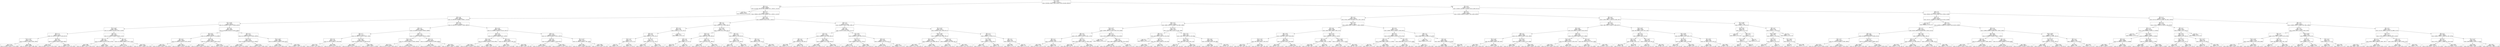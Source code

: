 digraph Tree {
node [shape=box] ;
0 [label="X[7] <= 195.5\ngini = 0.767\nsamples = 11104783\nvalue = [3319294, 5198211, 2000, 5143315, 28736, 1814246, 2063347]"] ;
1 [label="X[8] <= 1.5\ngini = 0.769\nsamples = 6360609\nvalue = [2275620, 2997052, 1923, 2628800, 16711, 1002351, 1141225]"] ;
0 -> 1 [labeldistance=2.5, labelangle=45, headlabel="True"] ;
2 [label="gini = 0.0\nsamples = 828692\nvalue = [1311578, 0, 0, 0, 0, 0, 0]"] ;
1 -> 2 ;
3 [label="X[8] <= 2.5\ngini = 0.75\nsamples = 5531917\nvalue = [964042, 2997052, 1923, 2628800, 16711, 1002351, 1141225]"] ;
1 -> 3 ;
4 [label="X[4] <= 4.5\ngini = 0.698\nsamples = 4897654\nvalue = [0, 2997052, 0, 2628800, 0, 980811, 1141225]"] ;
3 -> 4 ;
5 [label="X[7] <= 120.5\ngini = 0.678\nsamples = 1668206\nvalue = [0, 1164349, 0, 798201, 0, 230264, 445252]"] ;
4 -> 5 ;
6 [label="X[2] <= 124.5\ngini = 0.663\nsamples = 748795\nvalue = [0, 562961, 0, 324729, 0, 95031, 201285]"] ;
5 -> 6 ;
7 [label="X[5] <= 1.5\ngini = 0.713\nsamples = 255511\nvalue = [0, 131670, 0, 139867, 0, 42183, 90175]"] ;
6 -> 7 ;
8 [label="X[10] <= 230.5\ngini = 0.723\nsamples = 141890\nvalue = [0, 63241, 0, 75834, 0, 25601, 59553]"] ;
7 -> 8 ;
9 [label="gini = 0.725\nsamples = 107052\nvalue = [0, 39918, 0, 56030, 0, 21513, 51668]"] ;
8 -> 9 ;
10 [label="gini = 0.666\nsamples = 34838\nvalue = [0, 23323, 0, 19804, 0, 4088, 7885]"] ;
8 -> 10 ;
11 [label="X[0] <= 0.5\ngini = 0.69\nsamples = 113621\nvalue = [0, 68429, 0, 64033, 0, 16582, 30622]"] ;
7 -> 11 ;
12 [label="gini = 0.73\nsamples = 62089\nvalue = [0, 24480, 0, 32515, 0, 13709, 27240]"] ;
11 -> 12 ;
13 [label="gini = 0.559\nsamples = 51532\nvalue = [0, 43949, 0, 31518, 0, 2873, 3382]"] ;
11 -> 13 ;
14 [label="X[4] <= 2.5\ngini = 0.613\nsamples = 493284\nvalue = [0, 431291, 0, 184862, 0, 52848, 111110]"] ;
6 -> 14 ;
15 [label="X[9] <= 2.5\ngini = 0.547\nsamples = 269213\nvalue = [0, 266243, 0, 95770, 0, 28101, 35734]"] ;
14 -> 15 ;
16 [label="gini = 0.566\nsamples = 146610\nvalue = [0, 139647, 0, 55311, 0, 28101, 9274]"] ;
15 -> 16 ;
17 [label="gini = 0.51\nsamples = 122603\nvalue = [0, 126596, 0, 40459, 0, 0, 26460]"] ;
15 -> 17 ;
18 [label="X[0] <= 0.5\ngini = 0.67\nsamples = 224071\nvalue = [0, 165048, 0, 89092, 0, 24747, 75376]"] ;
14 -> 18 ;
19 [label="gini = 0.717\nsamples = 117260\nvalue = [0, 51021, 0, 44428, 0, 21536, 68627]"] ;
18 -> 19 ;
20 [label="gini = 0.471\nsamples = 106811\nvalue = [0, 114027, 0, 44664, 0, 3211, 6749]"] ;
18 -> 20 ;
21 [label="X[4] <= 2.5\ngini = 0.686\nsamples = 919411\nvalue = [0, 601388, 0, 473472, 0, 135233, 243967]"] ;
5 -> 21 ;
22 [label="X[3] <= 67.5\ngini = 0.663\nsamples = 453399\nvalue = [0, 328788, 0, 229357, 0, 71714, 86997]"] ;
21 -> 22 ;
23 [label="X[0] <= 0.5\ngini = 0.633\nsamples = 228204\nvalue = [0, 185050, 0, 104725, 0, 31672, 39576]"] ;
22 -> 23 ;
24 [label="gini = 0.74\nsamples = 86046\nvalue = [0, 36358, 0, 43959, 0, 26013, 29912]"] ;
23 -> 24 ;
25 [label="gini = 0.487\nsamples = 142158\nvalue = [0, 148692, 0, 60766, 0, 5659, 9664]"] ;
23 -> 25 ;
26 [label="X[0] <= 0.5\ngini = 0.684\nsamples = 225195\nvalue = [0, 143738, 0, 124632, 0, 40042, 47421]"] ;
22 -> 26 ;
27 [label="gini = 0.723\nsamples = 105039\nvalue = [0, 30506, 0, 64486, 0, 32443, 38452]"] ;
26 -> 27 ;
28 [label="gini = 0.541\nsamples = 120156\nvalue = [0, 113232, 0, 60146, 0, 7599, 8969]"] ;
26 -> 28 ;
29 [label="X[0] <= 0.5\ngini = 0.701\nsamples = 466012\nvalue = [0, 272600, 0, 244115, 0, 63519, 156970]"] ;
21 -> 29 ;
30 [label="X[10] <= 94.5\ngini = 0.724\nsamples = 256329\nvalue = [0, 88921, 0, 129476, 0, 53179, 133803]"] ;
29 -> 30 ;
31 [label="gini = 0.723\nsamples = 130932\nvalue = [0, 40069, 0, 74940, 0, 31531, 60638]"] ;
30 -> 31 ;
32 [label="gini = 0.715\nsamples = 125397\nvalue = [0, 48852, 0, 54536, 0, 21648, 73165]"] ;
30 -> 32 ;
33 [label="X[10] <= 230.5\ngini = 0.568\nsamples = 209683\nvalue = [0, 183679, 0, 114639, 0, 10340, 23167]"] ;
29 -> 33 ;
34 [label="gini = 0.585\nsamples = 170987\nvalue = [0, 143143, 0, 97024, 0, 9468, 21124]"] ;
33 -> 34 ;
35 [label="gini = 0.475\nsamples = 38696\nvalue = [0, 40536, 0, 17615, 0, 872, 2043]"] ;
33 -> 35 ;
36 [label="X[0] <= 0.5\ngini = 0.703\nsamples = 3229448\nvalue = [0, 1832703, 0, 1830599, 0, 750547, 695973]"] ;
4 -> 36 ;
37 [label="X[6] <= 2.5\ngini = 0.734\nsamples = 1599033\nvalue = [0, 491903, 0, 902360, 0, 589329, 546860]"] ;
36 -> 37 ;
38 [label="X[4] <= 7.5\ngini = 0.71\nsamples = 189758\nvalue = [0, 79892, 0, 116141, 0, 31805, 72280]"] ;
37 -> 38 ;
39 [label="X[4] <= 5.5\ngini = 0.726\nsamples = 33072\nvalue = [0, 10157, 0, 16924, 0, 17239, 8104]"] ;
38 -> 39 ;
40 [label="gini = 0.742\nsamples = 13917\nvalue = [0, 5135, 0, 7165, 0, 4899, 4777]"] ;
39 -> 40 ;
41 [label="gini = 0.694\nsamples = 19155\nvalue = [0, 5022, 0, 9759, 0, 12340, 3327]"] ;
39 -> 41 ;
42 [label="X[10] <= 230.5\ngini = 0.69\nsamples = 156686\nvalue = [0, 69735, 0, 99217, 0, 14566, 64176]"] ;
38 -> 42 ;
43 [label="gini = 0.695\nsamples = 87892\nvalue = [0, 25598, 0, 57601, 0, 14566, 41137]"] ;
42 -> 43 ;
44 [label="gini = 0.644\nsamples = 68794\nvalue = [0, 44137, 0, 41616, 0, 0, 23039]"] ;
42 -> 44 ;
45 [label="X[4] <= 7.5\ngini = 0.734\nsamples = 1409275\nvalue = [0, 412011, 0, 786219, 0, 557524, 474580]"] ;
37 -> 45 ;
46 [label="X[10] <= 28.5\ngini = 0.734\nsamples = 415160\nvalue = [0, 115524, 0, 220641, 0, 135429, 186188]"] ;
45 -> 46 ;
47 [label="gini = 0.717\nsamples = 68099\nvalue = [0, 10272, 0, 32450, 0, 29973, 35417]"] ;
46 -> 47 ;
48 [label="gini = 0.734\nsamples = 347061\nvalue = [0, 105252, 0, 188191, 0, 105456, 150771]"] ;
46 -> 48 ;
49 [label="X[9] <= 2.5\ngini = 0.729\nsamples = 994115\nvalue = [0, 296487, 0, 565578, 0, 422095, 288392]"] ;
45 -> 49 ;
50 [label="gini = 0.703\nsamples = 769876\nvalue = [0, 240124, 0, 436711, 0, 422095, 118494]"] ;
49 -> 50 ;
51 [label="gini = 0.614\nsamples = 224239\nvalue = [0, 56363, 0, 128867, 0, 0, 169898]"] ;
49 -> 51 ;
52 [label="X[3] <= 57.5\ngini = 0.593\nsamples = 1630415\nvalue = [0, 1340800, 0, 928239, 0, 161218, 149113]"] ;
36 -> 52 ;
53 [label="X[0] <= 2.5\ngini = 0.543\nsamples = 601960\nvalue = [0, 561205, 0, 308846, 0, 41517, 40376]"] ;
52 -> 53 ;
54 [label="X[6] <= 47.0\ngini = 0.539\nsamples = 573165\nvalue = [0, 541944, 0, 285490, 0, 39748, 39061]"] ;
53 -> 54 ;
55 [label="gini = 0.542\nsamples = 562956\nvalue = [0, 528651, 0, 283454, 0, 39524, 38534]"] ;
54 -> 55 ;
56 [label="gini = 0.299\nsamples = 10209\nvalue = [0, 13293, 0, 2036, 0, 224, 527]"] ;
54 -> 56 ;
57 [label="X[6] <= 4.5\ngini = 0.559\nsamples = 28795\nvalue = [0, 19261, 0, 23356, 0, 1769, 1315]"] ;
53 -> 57 ;
58 [label="gini = 0.503\nsamples = 19192\nvalue = [0, 8430, 0, 19731, 0, 1479, 889]"] ;
57 -> 58 ;
59 [label="gini = 0.432\nsamples = 9603\nvalue = [0, 10831, 0, 3625, 0, 290, 426]"] ;
57 -> 59 ;
60 [label="X[0] <= 1.5\ngini = 0.616\nsamples = 1028455\nvalue = [0, 779595, 0, 619393, 0, 119701, 108737]"] ;
52 -> 60 ;
61 [label="X[5] <= 0.5\ngini = 0.625\nsamples = 893277\nvalue = [0, 643585, 0, 558893, 0, 112634, 98737]"] ;
60 -> 61 ;
62 [label="gini = 0.65\nsamples = 108944\nvalue = [0, 43192, 0, 87626, 0, 19162, 22580]"] ;
61 -> 62 ;
63 [label="gini = 0.612\nsamples = 784333\nvalue = [0, 600393, 0, 471267, 0, 93472, 76157]"] ;
61 -> 63 ;
64 [label="X[2] <= 132.5\ngini = 0.511\nsamples = 135178\nvalue = [0, 136010, 0, 60500, 0, 7067, 10000]"] ;
60 -> 64 ;
65 [label="gini = 0.536\nsamples = 115318\nvalue = [0, 110297, 0, 55689, 0, 6656, 9526]"] ;
64 -> 65 ;
66 [label="gini = 0.306\nsamples = 19860\nvalue = [0, 25713, 0, 4811, 0, 411, 474]"] ;
64 -> 66 ;
67 [label="X[10] <= 6.5\ngini = 0.078\nsamples = 634263\nvalue = [964042, 0, 1923, 0, 16711, 21540, 0]"] ;
3 -> 67 ;
68 [label="X[9] <= 1.5\ngini = 0.26\nsamples = 18918\nvalue = [25597, 0, 67, 0, 1850, 2449, 0]"] ;
67 -> 68 ;
69 [label="X[8] <= 4.5\ngini = 0.159\nsamples = 7827\nvalue = [11261, 0, 3, 0, 791, 255, 0]"] ;
68 -> 69 ;
70 [label="X[6] <= 9.0\ngini = 0.331\nsamples = 3414\nvalue = [4263, 0, 3, 0, 791, 255, 0]"] ;
69 -> 70 ;
71 [label="X[4] <= 10.5\ngini = 0.137\nsamples = 1143\nvalue = [1632, 0, 3, 0, 0, 127, 0]"] ;
70 -> 71 ;
72 [label="gini = 0.1\nsamples = 859\nvalue = [1256, 0, 3, 0, 0, 67, 0]"] ;
71 -> 72 ;
73 [label="gini = 0.237\nsamples = 284\nvalue = [376, 0, 0, 0, 0, 60, 0]"] ;
71 -> 73 ;
74 [label="X[7] <= 32.0\ngini = 0.4\nsamples = 2271\nvalue = [2631, 0, 0, 0, 791, 128, 0]"] ;
70 -> 74 ;
75 [label="gini = 0.473\nsamples = 1031\nvalue = [1068, 0, 0, 0, 513, 52, 0]"] ;
74 -> 75 ;
76 [label="gini = 0.313\nsamples = 1240\nvalue = [1563, 0, 0, 0, 278, 76, 0]"] ;
74 -> 76 ;
77 [label="gini = 0.0\nsamples = 4413\nvalue = [6998, 0, 0, 0, 0, 0, 0]"] ;
69 -> 77 ;
78 [label="X[7] <= 100.5\ngini = 0.321\nsamples = 11091\nvalue = [14336, 0, 64, 0, 1059, 2194, 0]"] ;
68 -> 78 ;
79 [label="X[10] <= 4.5\ngini = 0.535\nsamples = 4869\nvalue = [4838, 0, 64, 0, 919, 1936, 0]"] ;
78 -> 79 ;
80 [label="X[8] <= 4.0\ngini = 0.142\nsamples = 720\nvalue = [1068, 0, 0, 0, 2, 87, 0]"] ;
79 -> 80 ;
81 [label="gini = 0.215\nsamples = 457\nvalue = [639, 0, 0, 0, 2, 87, 0]"] ;
80 -> 81 ;
82 [label="gini = 0.0\nsamples = 263\nvalue = [429, 0, 0, 0, 0, 0, 0]"] ;
80 -> 82 ;
83 [label="X[4] <= 7.5\ngini = 0.576\nsamples = 4149\nvalue = [3770, 0, 64, 0, 917, 1849, 0]"] ;
79 -> 83 ;
84 [label="gini = 0.541\nsamples = 2278\nvalue = [2240, 0, 30, 0, 441, 922, 0]"] ;
83 -> 84 ;
85 [label="gini = 0.611\nsamples = 1871\nvalue = [1530, 0, 34, 0, 476, 927, 0]"] ;
83 -> 85 ;
86 [label="X[4] <= 5.5\ngini = 0.078\nsamples = 6222\nvalue = [9498, 0, 0, 0, 140, 258, 0]"] ;
78 -> 86 ;
87 [label="X[1] <= 2.5\ngini = 0.113\nsamples = 2336\nvalue = [3473, 0, 0, 0, 73, 146, 0]"] ;
86 -> 87 ;
88 [label="gini = 0.118\nsamples = 2210\nvalue = [3267, 0, 0, 0, 69, 146, 0]"] ;
87 -> 88 ;
89 [label="gini = 0.037\nsamples = 126\nvalue = [206, 0, 0, 0, 4, 0, 0]"] ;
87 -> 89 ;
90 [label="X[5] <= 1.5\ngini = 0.056\nsamples = 3886\nvalue = [6025, 0, 0, 0, 67, 112, 0]"] ;
86 -> 90 ;
91 [label="gini = 0.066\nsamples = 2271\nvalue = [3470, 0, 0, 0, 28, 94, 0]"] ;
90 -> 91 ;
92 [label="gini = 0.043\nsamples = 1615\nvalue = [2555, 0, 0, 0, 39, 18, 0]"] ;
90 -> 92 ;
93 [label="X[5] <= 1.5\ngini = 0.072\nsamples = 615345\nvalue = [938445, 0, 1856, 0, 14861, 19091, 0]"] ;
67 -> 93 ;
94 [label="X[9] <= 2.5\ngini = 0.087\nsamples = 287635\nvalue = [435127, 0, 1462, 0, 6305, 12712, 0]"] ;
93 -> 94 ;
95 [label="X[7] <= 0.5\ngini = 0.102\nsamples = 139320\nvalue = [208923, 0, 263, 0, 5823, 5642, 0]"] ;
94 -> 95 ;
96 [label="X[8] <= 3.5\ngini = 0.462\nsamples = 2016\nvalue = [2243, 0, 6, 0, 455, 484, 0]"] ;
95 -> 96 ;
97 [label="gini = 0.093\nsamples = 857\nvalue = [1316, 0, 0, 0, 10, 57, 0]"] ;
96 -> 97 ;
98 [label="gini = 0.619\nsamples = 1159\nvalue = [927, 0, 6, 0, 445, 427, 0]"] ;
96 -> 98 ;
99 [label="X[2] <= 137.5\ngini = 0.096\nsamples = 137304\nvalue = [206680, 0, 257, 0, 5368, 5158, 0]"] ;
95 -> 99 ;
100 [label="gini = 0.088\nsamples = 133443\nvalue = [201610, 0, 257, 0, 4632, 4775, 0]"] ;
99 -> 100 ;
101 [label="gini = 0.311\nsamples = 3861\nvalue = [5070, 0, 0, 0, 736, 383, 0]"] ;
99 -> 101 ;
102 [label="X[7] <= 85.5\ngini = 0.072\nsamples = 148315\nvalue = [226204, 0, 1199, 0, 482, 7070, 0]"] ;
94 -> 102 ;
103 [label="X[10] <= 217.5\ngini = 0.12\nsamples = 40202\nvalue = [59944, 0, 1046, 0, 227, 2758, 0]"] ;
102 -> 103 ;
104 [label="gini = 0.179\nsamples = 21340\nvalue = [30559, 0, 823, 0, 189, 2261, 0]"] ;
103 -> 104 ;
105 [label="gini = 0.049\nsamples = 18862\nvalue = [29385, 0, 223, 0, 38, 497, 0]"] ;
103 -> 105 ;
106 [label="X[8] <= 4.5\ngini = 0.054\nsamples = 108113\nvalue = [166260, 0, 153, 0, 255, 4312, 0]"] ;
102 -> 106 ;
107 [label="gini = 0.137\nsamples = 40814\nvalue = [59775, 0, 153, 0, 255, 4312, 0]"] ;
106 -> 107 ;
108 [label="gini = 0.0\nsamples = 67299\nvalue = [106485, 0, 0, 0, 0, 0, 0]"] ;
106 -> 108 ;
109 [label="X[2] <= 137.5\ngini = 0.058\nsamples = 327710\nvalue = [503318, 0, 394, 0, 8556, 6379, 0]"] ;
93 -> 109 ;
110 [label="X[10] <= 139.5\ngini = 0.054\nsamples = 317999\nvalue = [489353, 0, 393, 0, 7600, 5852, 0]"] ;
109 -> 110 ;
111 [label="X[6] <= 42.0\ngini = 0.078\nsamples = 135960\nvalue = [206659, 0, 235, 0, 4966, 3505, 0]"] ;
110 -> 111 ;
112 [label="gini = 0.062\nsamples = 123355\nvalue = [189217, 0, 223, 0, 3305, 2687, 0]"] ;
111 -> 112 ;
113 [label="gini = 0.226\nsamples = 12605\nvalue = [17442, 0, 12, 0, 1661, 818, 0]"] ;
111 -> 113 ;
114 [label="X[7] <= 0.5\ngini = 0.035\nsamples = 182039\nvalue = [282694, 0, 158, 0, 2634, 2347, 0]"] ;
110 -> 114 ;
115 [label="gini = 0.257\nsamples = 2297\nvalue = [3152, 0, 0, 0, 414, 124, 0]"] ;
114 -> 115 ;
116 [label="gini = 0.032\nsamples = 179742\nvalue = [279542, 0, 158, 0, 2220, 2223, 0]"] ;
114 -> 116 ;
117 [label="X[5] <= 2.5\ngini = 0.178\nsamples = 9711\nvalue = [13965, 0, 1, 0, 956, 527, 0]"] ;
109 -> 117 ;
118 [label="X[7] <= 180.5\ngini = 0.184\nsamples = 8763\nvalue = [12526, 0, 1, 0, 956, 430, 0]"] ;
117 -> 118 ;
119 [label="gini = 0.16\nsamples = 7971\nvalue = [11597, 0, 1, 0, 689, 393, 0]"] ;
118 -> 119 ;
120 [label="gini = 0.385\nsamples = 792\nvalue = [929, 0, 0, 0, 267, 37, 0]"] ;
118 -> 120 ;
121 [label="X[8] <= 4.5\ngini = 0.118\nsamples = 948\nvalue = [1439, 0, 0, 0, 0, 97, 0]"] ;
117 -> 121 ;
122 [label="gini = 0.299\nsamples = 336\nvalue = [432, 0, 0, 0, 0, 97, 0]"] ;
121 -> 122 ;
123 [label="gini = 0.0\nsamples = 612\nvalue = [1007, 0, 0, 0, 0, 0, 0]"] ;
121 -> 123 ;
124 [label="X[5] <= 0.5\ngini = 0.756\nsamples = 4744174\nvalue = [1043674, 2201159, 77, 2514515, 12025, 811895, 922122]"] ;
0 -> 124 [labeldistance=2.5, labelangle=-45, headlabel="False"] ;
125 [label="X[0] <= 0.5\ngini = 0.753\nsamples = 638949\nvalue = [109350, 169448, 29, 389935, 1798, 141369, 199553]"] ;
124 -> 125 ;
126 [label="X[9] <= 2.5\ngini = 0.767\nsamples = 460626\nvalue = [97441, 98597, 28, 256122, 1759, 115427, 160176]"] ;
125 -> 126 ;
127 [label="X[4] <= 11.5\ngini = 0.754\nsamples = 262485\nvalue = [48615, 59105, 14, 156484, 1748, 95987, 53990]"] ;
126 -> 127 ;
128 [label="X[10] <= 28.5\ngini = 0.75\nsamples = 236415\nvalue = [42880, 53903, 14, 141257, 1695, 92729, 42008]"] ;
127 -> 128 ;
129 [label="X[9] <= 0.5\ngini = 0.742\nsamples = 34306\nvalue = [3761, 3840, 5, 17162, 215, 16611, 12753]"] ;
128 -> 129 ;
130 [label="X[8] <= 2.5\ngini = 0.592\nsamples = 8434\nvalue = [1256, 792, 5, 3724, 0, 73, 7573]"] ;
129 -> 130 ;
131 [label="gini = 0.529\nsamples = 7750\nvalue = [270, 792, 0, 3724, 0, 0, 7573]"] ;
130 -> 131 ;
132 [label="gini = 0.137\nsamples = 684\nvalue = [986, 0, 5, 0, 0, 73, 0]"] ;
130 -> 132 ;
133 [label="X[4] <= 7.5\ngini = 0.704\nsamples = 25872\nvalue = [2505, 3048, 0, 13438, 215, 16538, 5180]"] ;
129 -> 133 ;
134 [label="gini = 0.738\nsamples = 8939\nvalue = [906, 1096, 0, 4522, 111, 2815, 4714]"] ;
133 -> 134 ;
135 [label="gini = 0.617\nsamples = 16933\nvalue = [1599, 1952, 0, 8916, 104, 13723, 466]"] ;
133 -> 135 ;
136 [label="X[8] <= 1.5\ngini = 0.745\nsamples = 202109\nvalue = [39119, 50063, 9, 124095, 1480, 76118, 29255]"] ;
128 -> 136 ;
137 [label="gini = 0.0\nsamples = 19109\nvalue = [30166, 0, 0, 0, 0, 0, 0]"] ;
136 -> 137 ;
138 [label="X[8] <= 4.5\ngini = 0.707\nsamples = 183000\nvalue = [8953, 50063, 9, 124095, 1480, 76118, 29255]"] ;
136 -> 138 ;
139 [label="gini = 0.691\nsamples = 177879\nvalue = [798, 50063, 9, 124095, 1480, 76118, 29255]"] ;
138 -> 139 ;
140 [label="gini = 0.0\nsamples = 5121\nvalue = [8155, 0, 0, 0, 0, 0, 0]"] ;
138 -> 140 ;
141 [label="X[2] <= 130.5\ngini = 0.74\nsamples = 26070\nvalue = [5735, 5202, 0, 15227, 53, 3258, 11982]"] ;
127 -> 141 ;
142 [label="X[8] <= 1.5\ngini = 0.744\nsamples = 17457\nvalue = [4074, 4100, 0, 10623, 20, 2130, 6748]"] ;
141 -> 142 ;
143 [label="gini = 0.0\nsamples = 2002\nvalue = [3147, 0, 0, 0, 0, 0, 0]"] ;
142 -> 143 ;
144 [label="X[8] <= 2.5\ngini = 0.7\nsamples = 15455\nvalue = [927, 4100, 0, 10623, 20, 2130, 6748]"] ;
142 -> 144 ;
145 [label="gini = 0.676\nsamples = 14826\nvalue = [0, 4100, 0, 10623, 0, 2075, 6748]"] ;
144 -> 145 ;
146 [label="gini = 0.141\nsamples = 629\nvalue = [927, 0, 0, 0, 20, 55, 0]"] ;
144 -> 146 ;
147 [label="X[3] <= 74.5\ngini = 0.716\nsamples = 8613\nvalue = [1661, 1102, 0, 4604, 33, 1128, 5234]"] ;
141 -> 147 ;
148 [label="X[7] <= 212.5\ngini = 0.762\nsamples = 3407\nvalue = [899, 733, 0, 1984, 24, 635, 1154]"] ;
147 -> 148 ;
149 [label="gini = 0.79\nsamples = 719\nvalue = [230, 185, 0, 330, 1, 186, 250]"] ;
148 -> 149 ;
150 [label="gini = 0.75\nsamples = 2688\nvalue = [669, 548, 0, 1654, 23, 449, 904]"] ;
148 -> 150 ;
151 [label="X[6] <= 32.5\ngini = 0.648\nsamples = 5206\nvalue = [762, 369, 0, 2620, 9, 493, 4080]"] ;
147 -> 151 ;
152 [label="gini = 0.621\nsamples = 4888\nvalue = [739, 334, 0, 2439, 4, 248, 4072]"] ;
151 -> 152 ;
153 [label="gini = 0.617\nsamples = 318\nvalue = [23, 35, 0, 181, 5, 245, 8]"] ;
151 -> 153 ;
154 [label="X[10] <= 29.5\ngini = 0.74\nsamples = 198141\nvalue = [48826, 39492, 14, 99638, 11, 19440, 106186]"] ;
126 -> 154 ;
155 [label="X[4] <= 6.5\ngini = 0.649\nsamples = 25386\nvalue = [4830, 1618, 0, 8998, 5, 3590, 21174]"] ;
154 -> 155 ;
156 [label="X[6] <= 30.5\ngini = 0.729\nsamples = 10510\nvalue = [1830, 691, 0, 4026, 5, 3582, 6501]"] ;
155 -> 156 ;
157 [label="X[10] <= 16.5\ngini = 0.738\nsamples = 5197\nvalue = [952, 595, 0, 2982, 5, 1238, 2472]"] ;
156 -> 157 ;
158 [label="gini = 0.755\nsamples = 2859\nvalue = [631, 293, 0, 1493, 4, 850, 1279]"] ;
157 -> 158 ;
159 [label="gini = 0.708\nsamples = 2338\nvalue = [321, 302, 0, 1489, 1, 388, 1193]"] ;
157 -> 159 ;
160 [label="X[4] <= 4.5\ngini = 0.665\nsamples = 5313\nvalue = [878, 96, 0, 1044, 0, 2344, 4029]"] ;
156 -> 160 ;
161 [label="gini = 0.363\nsamples = 2231\nvalue = [345, 31, 0, 384, 0, 0, 2767]"] ;
160 -> 161 ;
162 [label="gini = 0.67\nsamples = 3082\nvalue = [533, 65, 0, 660, 0, 2344, 1262]"] ;
160 -> 162 ;
163 [label="X[10] <= 23.5\ngini = 0.551\nsamples = 14876\nvalue = [3000, 927, 0, 4972, 0, 8, 14673]"] ;
155 -> 163 ;
164 [label="X[8] <= 2.5\ngini = 0.644\nsamples = 7021\nvalue = [1272, 900, 0, 3601, 0, 5, 5390]"] ;
163 -> 164 ;
165 [label="gini = 0.592\nsamples = 6437\nvalue = [372, 900, 0, 3601, 0, 0, 5390]"] ;
164 -> 165 ;
166 [label="gini = 0.011\nsamples = 584\nvalue = [900, 0, 0, 0, 0, 5, 0]"] ;
164 -> 166 ;
167 [label="X[7] <= 220.5\ngini = 0.409\nsamples = 7855\nvalue = [1728, 27, 0, 1371, 0, 3, 9283]"] ;
163 -> 167 ;
168 [label="gini = 0.379\nsamples = 3749\nvalue = [761, 11, 0, 585, 0, 0, 4569]"] ;
167 -> 168 ;
169 [label="gini = 0.435\nsamples = 4106\nvalue = [967, 16, 0, 786, 0, 3, 4714]"] ;
167 -> 169 ;
170 [label="X[4] <= 6.5\ngini = 0.745\nsamples = 172755\nvalue = [43996, 37874, 14, 90640, 6, 15850, 85012]"] ;
154 -> 170 ;
171 [label="X[4] <= 4.5\ngini = 0.763\nsamples = 100137\nvalue = [23100, 24260, 4, 52556, 6, 15783, 42734]"] ;
170 -> 171 ;
172 [label="X[8] <= 1.5\ngini = 0.715\nsamples = 57422\nvalue = [13664, 14859, 0, 30285, 0, 11, 32044]"] ;
171 -> 172 ;
173 [label="gini = 0.0\nsamples = 6097\nvalue = [9707, 0, 0, 0, 0, 0, 0]"] ;
172 -> 173 ;
174 [label="gini = 0.669\nsamples = 51325\nvalue = [3957, 14859, 0, 30285, 0, 11, 32044]"] ;
172 -> 174 ;
175 [label="X[3] <= 58.5\ngini = 0.773\nsamples = 42715\nvalue = [9436, 9401, 4, 22271, 6, 15772, 10690]"] ;
171 -> 175 ;
176 [label="gini = 0.776\nsamples = 11962\nvalue = [2840, 2532, 0, 5630, 1, 5063, 2831]"] ;
175 -> 176 ;
177 [label="gini = 0.77\nsamples = 30753\nvalue = [6596, 6869, 4, 16641, 5, 10709, 7859]"] ;
175 -> 177 ;
178 [label="X[8] <= 1.5\ngini = 0.708\nsamples = 72618\nvalue = [20896, 13614, 10, 38084, 0, 67, 42278]"] ;
170 -> 178 ;
179 [label="gini = 0.0\nsamples = 7944\nvalue = [12629, 0, 0, 0, 0, 0, 0]"] ;
178 -> 179 ;
180 [label="X[1] <= 0.5\ngini = 0.667\nsamples = 64674\nvalue = [8267, 13614, 10, 38084, 0, 67, 42278]"] ;
178 -> 180 ;
181 [label="gini = 0.666\nsamples = 64620\nvalue = [8169, 13614, 8, 38084, 0, 66, 42278]"] ;
180 -> 181 ;
182 [label="gini = 0.058\nsamples = 54\nvalue = [98, 0, 2, 0, 0, 1, 0]"] ;
180 -> 182 ;
183 [label="X[8] <= 2.5\ngini = 0.682\nsamples = 178323\nvalue = [11909, 70851, 1, 133813, 39, 25942, 39377]"] ;
125 -> 183 ;
184 [label="X[0] <= 1.5\ngini = 0.656\nsamples = 170935\nvalue = [466, 70851, 0, 133813, 0, 25909, 39377]"] ;
183 -> 184 ;
185 [label="X[3] <= 67.5\ngini = 0.649\nsamples = 156539\nvalue = [370, 56195, 0, 127660, 0, 25318, 38119]"] ;
184 -> 185 ;
186 [label="X[9] <= 2.5\ngini = 0.658\nsamples = 79660\nvalue = [212, 35005, 0, 61169, 0, 11561, 18055]"] ;
185 -> 186 ;
187 [label="X[2] <= 126.5\ngini = 0.642\nsamples = 35529\nvalue = [86, 14618, 0, 28636, 0, 9287, 3657]"] ;
186 -> 187 ;
188 [label="gini = 0.628\nsamples = 19177\nvalue = [35, 7041, 0, 16231, 0, 5086, 1976]"] ;
187 -> 188 ;
189 [label="gini = 0.655\nsamples = 16352\nvalue = [51, 7577, 0, 12405, 0, 4201, 1681]"] ;
187 -> 189 ;
190 [label="X[7] <= 213.5\ngini = 0.653\nsamples = 44131\nvalue = [126, 20387, 0, 32533, 0, 2274, 14398]"] ;
186 -> 190 ;
191 [label="gini = 0.643\nsamples = 9346\nvalue = [21, 5467, 0, 6527, 0, 441, 2356]"] ;
190 -> 191 ;
192 [label="gini = 0.653\nsamples = 34785\nvalue = [105, 14920, 0, 26006, 0, 1833, 12042]"] ;
190 -> 192 ;
193 [label="X[9] <= 2.5\ngini = 0.631\nsamples = 76879\nvalue = [158, 21190, 0, 66491, 0, 13757, 20064]"] ;
185 -> 193 ;
194 [label="X[10] <= 48.5\ngini = 0.617\nsamples = 41635\nvalue = [76, 12465, 0, 36720, 0, 11536, 5135]"] ;
193 -> 194 ;
195 [label="gini = 0.678\nsamples = 14924\nvalue = [53, 4735, 0, 10983, 0, 5520, 2278]"] ;
194 -> 195 ;
196 [label="gini = 0.573\nsamples = 26711\nvalue = [23, 7730, 0, 25737, 0, 6016, 2857]"] ;
194 -> 196 ;
197 [label="X[4] <= 6.5\ngini = 0.617\nsamples = 35244\nvalue = [82, 8725, 0, 29771, 0, 2221, 14929]"] ;
193 -> 197 ;
198 [label="gini = 0.617\nsamples = 20517\nvalue = [37, 5250, 0, 17893, 0, 2221, 6996]"] ;
197 -> 198 ;
199 [label="gini = 0.603\nsamples = 14727\nvalue = [45, 3475, 0, 11878, 0, 0, 7933]"] ;
197 -> 199 ;
200 [label="X[10] <= 30.5\ngini = 0.508\nsamples = 14396\nvalue = [96, 14656, 0, 6153, 0, 591, 1258]"] ;
184 -> 200 ;
201 [label="X[4] <= 2.5\ngini = 0.588\nsamples = 1197\nvalue = [6, 836, 0, 898, 0, 102, 81]"] ;
200 -> 201 ;
202 [label="X[3] <= 77.5\ngini = 0.463\nsamples = 404\nvalue = [3, 436, 0, 218, 0, 3, 5]"] ;
201 -> 202 ;
203 [label="gini = 0.478\nsamples = 364\nvalue = [3, 379, 0, 209, 0, 3, 5]"] ;
202 -> 203 ;
204 [label="gini = 0.236\nsamples = 40\nvalue = [0, 57, 0, 9, 0, 0, 0]"] ;
202 -> 204 ;
205 [label="X[2] <= 133.5\ngini = 0.597\nsamples = 793\nvalue = [3, 400, 0, 680, 0, 99, 76]"] ;
201 -> 205 ;
206 [label="gini = 0.55\nsamples = 637\nvalue = [3, 212, 0, 622, 0, 87, 70]"] ;
205 -> 206 ;
207 [label="gini = 0.442\nsamples = 156\nvalue = [0, 188, 0, 58, 0, 12, 6]"] ;
205 -> 207 ;
208 [label="X[2] <= 129.5\ngini = 0.492\nsamples = 13199\nvalue = [90, 13820, 0, 5255, 0, 489, 1177]"] ;
200 -> 208 ;
209 [label="X[3] <= 41.5\ngini = 0.561\nsamples = 6367\nvalue = [43, 5886, 0, 2982, 0, 325, 806]"] ;
208 -> 209 ;
210 [label="gini = 0.567\nsamples = 554\nvalue = [1, 251, 0, 507, 0, 60, 49]"] ;
209 -> 210 ;
211 [label="gini = 0.542\nsamples = 5813\nvalue = [42, 5635, 0, 2475, 0, 265, 757]"] ;
209 -> 211 ;
212 [label="X[3] <= 68.5\ngini = 0.413\nsamples = 6832\nvalue = [47, 7934, 0, 2273, 0, 164, 371]"] ;
208 -> 212 ;
213 [label="gini = 0.375\nsamples = 4404\nvalue = [33, 5397, 0, 1155, 0, 113, 296]"] ;
212 -> 213 ;
214 [label="gini = 0.466\nsamples = 2428\nvalue = [14, 2537, 0, 1118, 0, 51, 75]"] ;
212 -> 214 ;
215 [label="X[7] <= 196.5\ngini = 0.013\nsamples = 7388\nvalue = [11443, 0, 1, 0, 39, 33, 0]"] ;
183 -> 215 ;
216 [label="X[4] <= 10.5\ngini = 0.059\nsamples = 80\nvalue = [128, 0, 0, 0, 0, 4, 0]"] ;
215 -> 216 ;
217 [label="gini = 0.0\nsamples = 63\nvalue = [108, 0, 0, 0, 0, 0, 0]"] ;
216 -> 217 ;
218 [label="X[8] <= 4.0\ngini = 0.278\nsamples = 17\nvalue = [20, 0, 0, 0, 0, 4, 0]"] ;
216 -> 218 ;
219 [label="X[2] <= 130.5\ngini = 0.5\nsamples = 4\nvalue = [4, 0, 0, 0, 0, 4, 0]"] ;
218 -> 219 ;
220 [label="gini = 0.0\nsamples = 1\nvalue = [0, 0, 0, 0, 0, 4, 0]"] ;
219 -> 220 ;
221 [label="gini = 0.0\nsamples = 3\nvalue = [4, 0, 0, 0, 0, 0, 0]"] ;
219 -> 221 ;
222 [label="gini = 0.0\nsamples = 13\nvalue = [16, 0, 0, 0, 0, 0, 0]"] ;
218 -> 222 ;
223 [label="X[8] <= 4.5\ngini = 0.012\nsamples = 7308\nvalue = [11315, 0, 1, 0, 39, 29, 0]"] ;
215 -> 223 ;
224 [label="X[10] <= 249.5\ngini = 0.294\nsamples = 274\nvalue = [341, 0, 1, 0, 39, 29, 0]"] ;
223 -> 224 ;
225 [label="X[3] <= 73.5\ngini = 0.203\nsamples = 251\nvalue = [336, 0, 0, 0, 26, 16, 0]"] ;
224 -> 225 ;
226 [label="gini = 0.287\nsamples = 177\nvalue = [214, 0, 0, 0, 26, 16, 0]"] ;
225 -> 226 ;
227 [label="gini = 0.0\nsamples = 74\nvalue = [122, 0, 0, 0, 0, 0, 0]"] ;
225 -> 227 ;
228 [label="X[7] <= 202.5\ngini = 0.645\nsamples = 23\nvalue = [5, 0, 1, 0, 13, 13, 0]"] ;
224 -> 228 ;
229 [label="gini = 0.32\nsamples = 4\nvalue = [4, 0, 0, 0, 0, 1, 0]"] ;
228 -> 229 ;
230 [label="gini = 0.568\nsamples = 19\nvalue = [1, 0, 1, 0, 13, 12, 0]"] ;
228 -> 230 ;
231 [label="gini = 0.0\nsamples = 7034\nvalue = [10974, 0, 0, 0, 0, 0, 0]"] ;
223 -> 231 ;
232 [label="X[9] <= 2.5\ngini = 0.751\nsamples = 4105225\nvalue = [934324, 2031711, 48, 2124580, 10227, 670526, 722569]"] ;
124 -> 232 ;
233 [label="X[8] <= 1.5\ngini = 0.747\nsamples = 2802562\nvalue = [617012, 1350986, 25, 1510099, 10119, 612205, 331809]"] ;
232 -> 233 ;
234 [label="gini = 0.0\nsamples = 231780\nvalue = [366064, 0, 0, 0, 0, 0, 0]"] ;
233 -> 234 ;
235 [label="X[5] <= 1.5\ngini = 0.719\nsamples = 2570782\nvalue = [250948, 1350986, 25, 1510099, 10119, 612205, 331809]"] ;
233 -> 235 ;
236 [label="X[8] <= 2.5\ngini = 0.727\nsamples = 995436\nvalue = [81305, 468023, 16, 605159, 4652, 214542, 201742]"] ;
235 -> 236 ;
237 [label="X[0] <= 0.5\ngini = 0.696\nsamples = 939095\nvalue = [0, 468023, 0, 605159, 0, 211086, 201742]"] ;
236 -> 237 ;
238 [label="X[6] <= 19.5\ngini = 0.711\nsamples = 564313\nvalue = [0, 175973, 0, 375598, 0, 172006, 169815]"] ;
237 -> 238 ;
239 [label="gini = 0.707\nsamples = 363079\nvalue = [0, 112069, 0, 245702, 0, 94545, 122193]"] ;
238 -> 239 ;
240 [label="gini = 0.713\nsamples = 201234\nvalue = [0, 63904, 0, 129896, 0, 77461, 47622]"] ;
238 -> 240 ;
241 [label="X[3] <= 57.5\ngini = 0.6\nsamples = 374782\nvalue = [0, 292050, 0, 229561, 0, 39080, 31927]"] ;
237 -> 241 ;
242 [label="gini = 0.559\nsamples = 89792\nvalue = [0, 79852, 0, 49161, 0, 7682, 5169]"] ;
241 -> 242 ;
243 [label="gini = 0.61\nsamples = 284990\nvalue = [0, 212198, 0, 180400, 0, 31398, 26758]"] ;
241 -> 243 ;
244 [label="X[6] <= 19.5\ngini = 0.169\nsamples = 56341\nvalue = [81305, 0, 16, 0, 4652, 3456, 0]"] ;
236 -> 244 ;
245 [label="X[4] <= 7.5\ngini = 0.129\nsamples = 38792\nvalue = [57534, 0, 13, 0, 1843, 2336, 0]"] ;
244 -> 245 ;
246 [label="gini = 0.207\nsamples = 14923\nvalue = [21065, 0, 3, 0, 1192, 1491, 0]"] ;
245 -> 246 ;
247 [label="gini = 0.077\nsamples = 23869\nvalue = [36469, 0, 10, 0, 651, 845, 0]"] ;
245 -> 247 ;
248 [label="X[0] <= 0.5\ngini = 0.252\nsamples = 17549\nvalue = [23771, 0, 3, 0, 2809, 1120, 0]"] ;
244 -> 248 ;
249 [label="gini = 0.334\nsamples = 11623\nvalue = [14741, 0, 3, 0, 2574, 1062, 0]"] ;
248 -> 249 ;
250 [label="gini = 0.061\nsamples = 5926\nvalue = [9030, 0, 0, 0, 235, 58, 0]"] ;
248 -> 250 ;
251 [label="X[8] <= 2.5\ngini = 0.709\nsamples = 1575346\nvalue = [169643, 882963, 9, 904940, 5467, 397663, 130067]"] ;
235 -> 251 ;
252 [label="X[3] <= 63.5\ngini = 0.669\nsamples = 1463180\nvalue = [0, 882963, 0, 904940, 0, 395417, 130067]"] ;
251 -> 252 ;
253 [label="X[0] <= 0.5\ngini = 0.641\nsamples = 568546\nvalue = [0, 410914, 0, 321136, 0, 128091, 38407]"] ;
252 -> 253 ;
254 [label="gini = 0.709\nsamples = 220714\nvalue = [0, 94813, 0, 129503, 0, 93020, 31455]"] ;
253 -> 254 ;
255 [label="gini = 0.544\nsamples = 347832\nvalue = [0, 316101, 0, 191633, 0, 35071, 6952]"] ;
253 -> 255 ;
256 [label="X[4] <= 5.5\ngini = 0.679\nsamples = 894634\nvalue = [0, 472049, 0, 583804, 0, 267326, 91660]"] ;
252 -> 256 ;
257 [label="gini = 0.69\nsamples = 311560\nvalue = [0, 162104, 0, 202208, 0, 64876, 63705]"] ;
256 -> 257 ;
258 [label="gini = 0.667\nsamples = 583074\nvalue = [0, 309945, 0, 381596, 0, 202450, 27955]"] ;
256 -> 258 ;
259 [label="X[10] <= 249.5\ngini = 0.084\nsamples = 112166\nvalue = [169643, 0, 9, 0, 5467, 2246, 0]"] ;
251 -> 259 ;
260 [label="X[10] <= 228.5\ngini = 0.077\nsamples = 108378\nvalue = [164577, 0, 7, 0, 4732, 2058, 0]"] ;
259 -> 260 ;
261 [label="gini = 0.109\nsamples = 69853\nvalue = [104373, 0, 7, 0, 4468, 1852, 0]"] ;
260 -> 261 ;
262 [label="gini = 0.015\nsamples = 38525\nvalue = [60204, 0, 0, 0, 264, 206, 0]"] ;
260 -> 262 ;
263 [label="X[0] <= 1.5\ngini = 0.269\nsamples = 3788\nvalue = [5066, 0, 2, 0, 735, 188, 0]"] ;
259 -> 263 ;
264 [label="gini = 0.32\nsamples = 3064\nvalue = [3925, 0, 2, 0, 731, 188, 0]"] ;
263 -> 264 ;
265 [label="gini = 0.007\nsamples = 724\nvalue = [1141, 0, 0, 0, 4, 0, 0]"] ;
263 -> 265 ;
266 [label="X[5] <= 1.5\ngini = 0.742\nsamples = 1302663\nvalue = [317312, 680725, 23, 614481, 108, 58321, 390760]"] ;
232 -> 266 ;
267 [label="X[8] <= 2.5\ngini = 0.728\nsamples = 671643\nvalue = [153477, 360298, 18, 314676, 0, 439, 233818]"] ;
266 -> 267 ;
268 [label="X[8] <= 1.5\ngini = 0.702\nsamples = 622108\nvalue = [75593, 360298, 0, 314676, 0, 0, 233818]"] ;
267 -> 268 ;
269 [label="gini = 0.0\nsamples = 47703\nvalue = [75593, 0, 0, 0, 0, 0, 0]"] ;
268 -> 269 ;
270 [label="X[7] <= 237.5\ngini = 0.657\nsamples = 574405\nvalue = [0, 360298, 0, 314676, 0, 0, 233818]"] ;
268 -> 270 ;
271 [label="X[0] <= 0.5\ngini = 0.658\nsamples = 388686\nvalue = [0, 238818, 0, 215270, 0, 0, 160489]"] ;
270 -> 271 ;
272 [label="gini = 0.634\nsamples = 169304\nvalue = [0, 53871, 0, 91930, 0, 0, 121515]"] ;
271 -> 272 ;
273 [label="gini = 0.578\nsamples = 219382\nvalue = [0, 184947, 0, 123340, 0, 0, 38974]"] ;
271 -> 273 ;
274 [label="X[2] <= 122.5\ngini = 0.653\nsamples = 185719\nvalue = [0, 121480, 0, 99406, 0, 0, 73329]"] ;
270 -> 274 ;
275 [label="gini = 0.665\nsamples = 36373\nvalue = [0, 18605, 0, 20840, 0, 0, 18161]"] ;
274 -> 275 ;
276 [label="gini = 0.646\nsamples = 149346\nvalue = [0, 102875, 0, 78566, 0, 0, 55168]"] ;
274 -> 276 ;
277 [label="X[8] <= 4.5\ngini = 0.012\nsamples = 49535\nvalue = [77884, 0, 18, 0, 0, 439, 0]"] ;
267 -> 277 ;
278 [label="X[6] <= 42.5\ngini = 0.176\nsamples = 2984\nvalue = [4256, 0, 18, 0, 0, 439, 0]"] ;
277 -> 278 ;
279 [label="X[2] <= 120.5\ngini = 0.124\nsamples = 2385\nvalue = [3505, 0, 18, 0, 0, 231, 0]"] ;
278 -> 279 ;
280 [label="gini = 0.232\nsamples = 326\nvalue = [440, 0, 0, 0, 0, 68, 0]"] ;
279 -> 280 ;
281 [label="gini = 0.106\nsamples = 2059\nvalue = [3065, 0, 18, 0, 0, 163, 0]"] ;
279 -> 281 ;
282 [label="X[2] <= 127.5\ngini = 0.34\nsamples = 599\nvalue = [751, 0, 0, 0, 0, 208, 0]"] ;
278 -> 282 ;
283 [label="gini = 0.471\nsamples = 291\nvalue = [294, 0, 0, 0, 0, 180, 0]"] ;
282 -> 283 ;
284 [label="gini = 0.109\nsamples = 308\nvalue = [457, 0, 0, 0, 0, 28, 0]"] ;
282 -> 284 ;
285 [label="gini = 0.0\nsamples = 46551\nvalue = [73628, 0, 0, 0, 0, 0, 0]"] ;
277 -> 285 ;
286 [label="X[6] <= 5.5\ngini = 0.752\nsamples = 631020\nvalue = [163835, 320427, 5, 299805, 108, 57882, 156942]"] ;
266 -> 286 ;
287 [label="X[8] <= 2.5\ngini = 0.734\nsamples = 137883\nvalue = [42054, 79477, 0, 62015, 4, 9196, 25790]"] ;
286 -> 287 ;
288 [label="X[6] <= 4.5\ngini = 0.7\nsamples = 121853\nvalue = [16715, 79477, 0, 62015, 0, 9176, 25790]"] ;
287 -> 288 ;
289 [label="X[10] <= 230.5\ngini = 0.708\nsamples = 112286\nvalue = [16225, 70584, 0, 57791, 0, 8783, 24642]"] ;
288 -> 289 ;
290 [label="gini = 0.731\nsamples = 47259\nvalue = [6820, 23883, 0, 26350, 0, 4516, 13485]"] ;
289 -> 290 ;
291 [label="gini = 0.679\nsamples = 65027\nvalue = [9405, 46701, 0, 31441, 0, 4267, 11157]"] ;
289 -> 291 ;
292 [label="X[8] <= 1.5\ngini = 0.57\nsamples = 9567\nvalue = [490, 8893, 0, 4224, 0, 393, 1148]"] ;
288 -> 292 ;
293 [label="gini = 0.0\nsamples = 311\nvalue = [490, 0, 0, 0, 0, 0, 0]"] ;
292 -> 293 ;
294 [label="gini = 0.542\nsamples = 9256\nvalue = [0, 8893, 0, 4224, 0, 393, 1148]"] ;
292 -> 294 ;
295 [label="X[10] <= 243.5\ngini = 0.002\nsamples = 16030\nvalue = [25339, 0, 0, 0, 4, 20, 0]"] ;
287 -> 295 ;
296 [label="X[8] <= 4.5\ngini = 0.001\nsamples = 15355\nvalue = [24296, 0, 0, 0, 2, 15, 0]"] ;
295 -> 296 ;
297 [label="gini = 0.071\nsamples = 296\nvalue = [446, 0, 0, 0, 2, 15, 0]"] ;
296 -> 297 ;
298 [label="gini = 0.0\nsamples = 15059\nvalue = [23850, 0, 0, 0, 0, 0, 0]"] ;
296 -> 298 ;
299 [label="X[3] <= 41.5\ngini = 0.013\nsamples = 675\nvalue = [1043, 0, 0, 0, 2, 5, 0]"] ;
295 -> 299 ;
300 [label="gini = 0.006\nsamples = 449\nvalue = [691, 0, 0, 0, 0, 2, 0]"] ;
299 -> 300 ;
301 [label="gini = 0.028\nsamples = 226\nvalue = [352, 0, 0, 0, 2, 3, 0]"] ;
299 -> 301 ;
302 [label="X[0] <= 0.5\ngini = 0.755\nsamples = 493137\nvalue = [121781, 240950, 5, 237790, 104, 48686, 131152]"] ;
286 -> 302 ;
303 [label="X[3] <= 74.5\ngini = 0.777\nsamples = 242178\nvalue = [75832, 62434, 4, 107366, 56, 36879, 101420]"] ;
302 -> 303 ;
304 [label="X[4] <= 4.5\ngini = 0.779\nsamples = 202958\nvalue = [65325, 56807, 4, 89900, 42, 29947, 79677]"] ;
303 -> 304 ;
305 [label="gini = 0.714\nsamples = 44202\nvalue = [9431, 16481, 0, 16381, 0, 10, 27922]"] ;
304 -> 305 ;
306 [label="gini = 0.783\nsamples = 158756\nvalue = [55894, 40326, 4, 73519, 42, 29937, 51755]"] ;
304 -> 306 ;
307 [label="X[8] <= 2.5\ngini = 0.751\nsamples = 39220\nvalue = [10507, 5627, 0, 17466, 14, 6932, 21743]"] ;
303 -> 307 ;
308 [label="gini = 0.724\nsamples = 35580\nvalue = [4746, 5627, 0, 17466, 0, 6915, 21743]"] ;
307 -> 308 ;
309 [label="gini = 0.011\nsamples = 3640\nvalue = [5761, 0, 0, 0, 14, 17, 0]"] ;
307 -> 309 ;
310 [label="X[5] <= 2.5\ngini = 0.669\nsamples = 250959\nvalue = [45949, 178516, 1, 130424, 48, 11807, 29732]"] ;
302 -> 310 ;
311 [label="X[4] <= 6.5\ngini = 0.677\nsamples = 197530\nvalue = [37761, 134657, 1, 106688, 48, 11794, 21316]"] ;
310 -> 311 ;
312 [label="gini = 0.683\nsamples = 137756\nvalue = [27483, 90243, 1, 76465, 48, 11752, 11819]"] ;
311 -> 312 ;
313 [label="gini = 0.655\nsamples = 59774\nvalue = [10278, 44414, 0, 30223, 0, 42, 9497]"] ;
311 -> 313 ;
314 [label="X[2] <= 131.5\ngini = 0.63\nsamples = 53429\nvalue = [8188, 43859, 0, 23736, 0, 13, 8416]"] ;
310 -> 314 ;
315 [label="gini = 0.643\nsamples = 40749\nvalue = [6342, 32045, 0, 18847, 0, 10, 6896]"] ;
314 -> 315 ;
316 [label="gini = 0.58\nsamples = 12680\nvalue = [1846, 11814, 0, 4889, 0, 3, 1520]"] ;
314 -> 316 ;
}